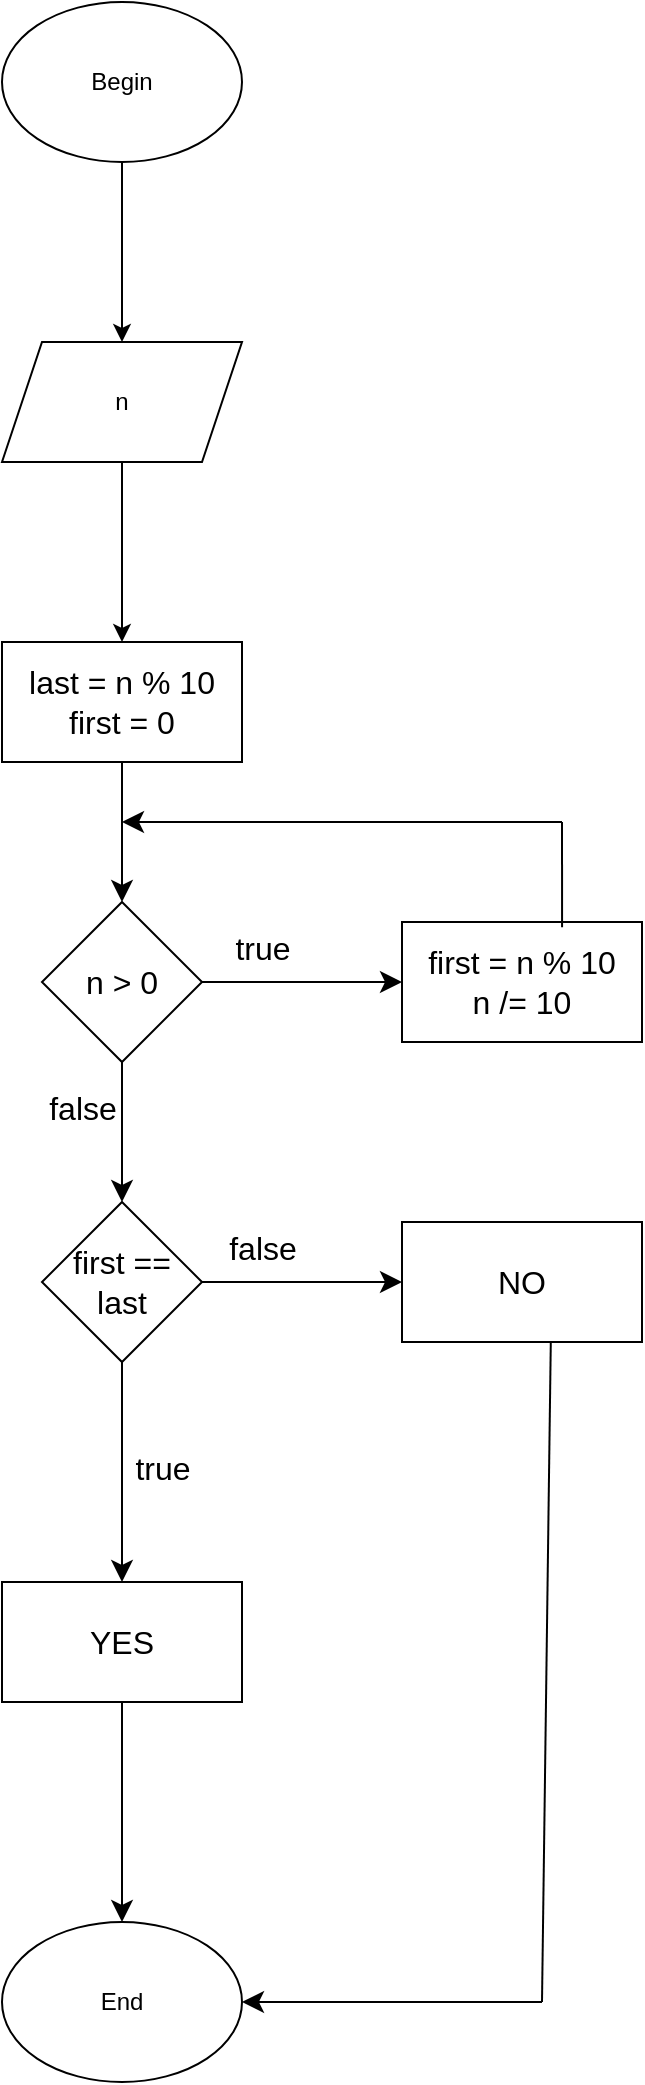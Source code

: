 <mxfile version="22.1.21" type="device">
  <diagram id="dpKSdprBU-HIPvVy3HOq" name="Page-1">
    <mxGraphModel dx="996" dy="1836" grid="1" gridSize="10" guides="1" tooltips="1" connect="1" arrows="1" fold="1" page="1" pageScale="1" pageWidth="827" pageHeight="1169" math="0" shadow="0">
      <root>
        <mxCell id="0" />
        <mxCell id="1" parent="0" />
        <mxCell id="vYhi1qq2ssrr7l1dTXLg-1" value="" style="edgeStyle=orthogonalEdgeStyle;rounded=0;orthogonalLoop=1;jettySize=auto;html=1;" parent="1" source="vYhi1qq2ssrr7l1dTXLg-2" target="vYhi1qq2ssrr7l1dTXLg-10" edge="1">
          <mxGeometry relative="1" as="geometry" />
        </mxCell>
        <mxCell id="vYhi1qq2ssrr7l1dTXLg-2" value="Begin" style="ellipse;whiteSpace=wrap;html=1;" parent="1" vertex="1">
          <mxGeometry x="380" y="-80" width="120" height="80" as="geometry" />
        </mxCell>
        <mxCell id="vYhi1qq2ssrr7l1dTXLg-3" value="End" style="ellipse;whiteSpace=wrap;html=1;" parent="1" vertex="1">
          <mxGeometry x="380" y="880" width="120" height="80" as="geometry" />
        </mxCell>
        <mxCell id="vYhi1qq2ssrr7l1dTXLg-10" value="n" style="shape=parallelogram;perimeter=parallelogramPerimeter;whiteSpace=wrap;html=1;fixedSize=1;" parent="1" vertex="1">
          <mxGeometry x="380" y="90" width="120" height="60" as="geometry" />
        </mxCell>
        <mxCell id="vYhi1qq2ssrr7l1dTXLg-14" value="" style="endArrow=classic;html=1;rounded=0;entryX=0.5;entryY=0;entryDx=0;entryDy=0;exitX=0.5;exitY=1;exitDx=0;exitDy=0;" parent="1" source="vYhi1qq2ssrr7l1dTXLg-10" edge="1">
          <mxGeometry width="50" height="50" relative="1" as="geometry">
            <mxPoint x="390" y="160" as="sourcePoint" />
            <mxPoint x="440" y="240" as="targetPoint" />
            <Array as="points" />
          </mxGeometry>
        </mxCell>
        <mxCell id="uZbr9SHJ8auIXkyAyfaB-3" value="" style="edgeStyle=none;curved=1;rounded=0;orthogonalLoop=1;jettySize=auto;html=1;fontSize=12;startSize=8;endSize=8;" edge="1" parent="1" source="uZbr9SHJ8auIXkyAyfaB-1" target="uZbr9SHJ8auIXkyAyfaB-2">
          <mxGeometry relative="1" as="geometry" />
        </mxCell>
        <mxCell id="uZbr9SHJ8auIXkyAyfaB-1" value="last = n % 10&lt;br&gt;first = 0" style="whiteSpace=wrap;html=1;fontSize=16;" vertex="1" parent="1">
          <mxGeometry x="380" y="240" width="120" height="60" as="geometry" />
        </mxCell>
        <mxCell id="uZbr9SHJ8auIXkyAyfaB-5" value="" style="edgeStyle=none;curved=1;rounded=0;orthogonalLoop=1;jettySize=auto;html=1;fontSize=12;startSize=8;endSize=8;" edge="1" parent="1" target="uZbr9SHJ8auIXkyAyfaB-4">
          <mxGeometry relative="1" as="geometry">
            <mxPoint x="440" y="400" as="sourcePoint" />
          </mxGeometry>
        </mxCell>
        <mxCell id="uZbr9SHJ8auIXkyAyfaB-22" value="" style="edgeStyle=none;curved=1;rounded=0;orthogonalLoop=1;jettySize=auto;html=1;fontSize=12;startSize=8;endSize=8;" edge="1" parent="1" source="uZbr9SHJ8auIXkyAyfaB-2" target="uZbr9SHJ8auIXkyAyfaB-21">
          <mxGeometry relative="1" as="geometry" />
        </mxCell>
        <mxCell id="uZbr9SHJ8auIXkyAyfaB-2" value="n &amp;gt; 0" style="rhombus;whiteSpace=wrap;html=1;fontSize=16;" vertex="1" parent="1">
          <mxGeometry x="400" y="370" width="80" height="80" as="geometry" />
        </mxCell>
        <mxCell id="uZbr9SHJ8auIXkyAyfaB-7" value="" style="edgeStyle=none;curved=1;rounded=0;orthogonalLoop=1;jettySize=auto;html=1;fontSize=12;startSize=8;endSize=8;" edge="1" parent="1" source="uZbr9SHJ8auIXkyAyfaB-4">
          <mxGeometry relative="1" as="geometry">
            <mxPoint x="440" y="710" as="targetPoint" />
          </mxGeometry>
        </mxCell>
        <mxCell id="uZbr9SHJ8auIXkyAyfaB-11" value="" style="edgeStyle=none;curved=1;rounded=0;orthogonalLoop=1;jettySize=auto;html=1;fontSize=12;startSize=8;endSize=8;" edge="1" parent="1" source="uZbr9SHJ8auIXkyAyfaB-4" target="uZbr9SHJ8auIXkyAyfaB-10">
          <mxGeometry relative="1" as="geometry" />
        </mxCell>
        <mxCell id="uZbr9SHJ8auIXkyAyfaB-4" value="first == last" style="rhombus;whiteSpace=wrap;html=1;fontSize=16;" vertex="1" parent="1">
          <mxGeometry x="400" y="520" width="80" height="80" as="geometry" />
        </mxCell>
        <mxCell id="uZbr9SHJ8auIXkyAyfaB-15" value="" style="edgeStyle=none;curved=1;rounded=0;orthogonalLoop=1;jettySize=auto;html=1;fontSize=12;startSize=8;endSize=8;" edge="1" parent="1" source="uZbr9SHJ8auIXkyAyfaB-6" target="vYhi1qq2ssrr7l1dTXLg-3">
          <mxGeometry relative="1" as="geometry" />
        </mxCell>
        <mxCell id="uZbr9SHJ8auIXkyAyfaB-6" value="YES" style="whiteSpace=wrap;html=1;fontSize=16;" vertex="1" parent="1">
          <mxGeometry x="380" y="710" width="120" height="60" as="geometry" />
        </mxCell>
        <mxCell id="uZbr9SHJ8auIXkyAyfaB-10" value="NO" style="whiteSpace=wrap;html=1;fontSize=16;" vertex="1" parent="1">
          <mxGeometry x="580" y="530" width="120" height="60" as="geometry" />
        </mxCell>
        <mxCell id="uZbr9SHJ8auIXkyAyfaB-12" value="false" style="text;html=1;align=center;verticalAlign=middle;resizable=0;points=[];autosize=1;strokeColor=none;fillColor=none;fontSize=16;" vertex="1" parent="1">
          <mxGeometry x="480" y="528" width="60" height="30" as="geometry" />
        </mxCell>
        <mxCell id="uZbr9SHJ8auIXkyAyfaB-14" value="true" style="text;html=1;align=center;verticalAlign=middle;resizable=0;points=[];autosize=1;strokeColor=none;fillColor=none;fontSize=16;" vertex="1" parent="1">
          <mxGeometry x="435" y="638" width="50" height="30" as="geometry" />
        </mxCell>
        <mxCell id="uZbr9SHJ8auIXkyAyfaB-18" value="" style="endArrow=classic;html=1;rounded=0;fontSize=12;startSize=8;endSize=8;curved=1;" edge="1" parent="1">
          <mxGeometry width="50" height="50" relative="1" as="geometry">
            <mxPoint x="650" y="920" as="sourcePoint" />
            <mxPoint x="500" y="920" as="targetPoint" />
            <Array as="points" />
          </mxGeometry>
        </mxCell>
        <mxCell id="uZbr9SHJ8auIXkyAyfaB-19" value="" style="endArrow=none;html=1;rounded=0;fontSize=12;startSize=8;endSize=8;curved=1;entryX=0.62;entryY=0.997;entryDx=0;entryDy=0;entryPerimeter=0;" edge="1" parent="1" target="uZbr9SHJ8auIXkyAyfaB-10">
          <mxGeometry width="50" height="50" relative="1" as="geometry">
            <mxPoint x="650" y="920" as="sourcePoint" />
            <mxPoint x="660" y="830" as="targetPoint" />
          </mxGeometry>
        </mxCell>
        <mxCell id="uZbr9SHJ8auIXkyAyfaB-20" value="false" style="text;html=1;align=center;verticalAlign=middle;resizable=0;points=[];autosize=1;strokeColor=none;fillColor=none;fontSize=16;" vertex="1" parent="1">
          <mxGeometry x="390" y="458" width="60" height="30" as="geometry" />
        </mxCell>
        <mxCell id="uZbr9SHJ8auIXkyAyfaB-21" value="first = n % 10&lt;br&gt;n /= 10" style="whiteSpace=wrap;html=1;fontSize=16;" vertex="1" parent="1">
          <mxGeometry x="580" y="380" width="120" height="60" as="geometry" />
        </mxCell>
        <mxCell id="uZbr9SHJ8auIXkyAyfaB-23" value="true" style="text;html=1;align=center;verticalAlign=middle;resizable=0;points=[];autosize=1;strokeColor=none;fillColor=none;fontSize=16;" vertex="1" parent="1">
          <mxGeometry x="485" y="378" width="50" height="30" as="geometry" />
        </mxCell>
        <mxCell id="uZbr9SHJ8auIXkyAyfaB-27" value="" style="endArrow=classic;html=1;rounded=0;fontSize=12;startSize=8;endSize=8;curved=1;" edge="1" parent="1">
          <mxGeometry width="50" height="50" relative="1" as="geometry">
            <mxPoint x="660" y="330" as="sourcePoint" />
            <mxPoint x="440" y="330" as="targetPoint" />
            <Array as="points">
              <mxPoint x="610" y="330" />
              <mxPoint x="560" y="330" />
            </Array>
          </mxGeometry>
        </mxCell>
        <mxCell id="uZbr9SHJ8auIXkyAyfaB-30" value="" style="endArrow=none;html=1;rounded=0;fontSize=12;startSize=8;endSize=8;curved=1;exitX=0.667;exitY=0.043;exitDx=0;exitDy=0;exitPerimeter=0;" edge="1" parent="1" source="uZbr9SHJ8auIXkyAyfaB-21">
          <mxGeometry width="50" height="50" relative="1" as="geometry">
            <mxPoint x="610" y="380" as="sourcePoint" />
            <mxPoint x="660" y="330" as="targetPoint" />
          </mxGeometry>
        </mxCell>
      </root>
    </mxGraphModel>
  </diagram>
</mxfile>
